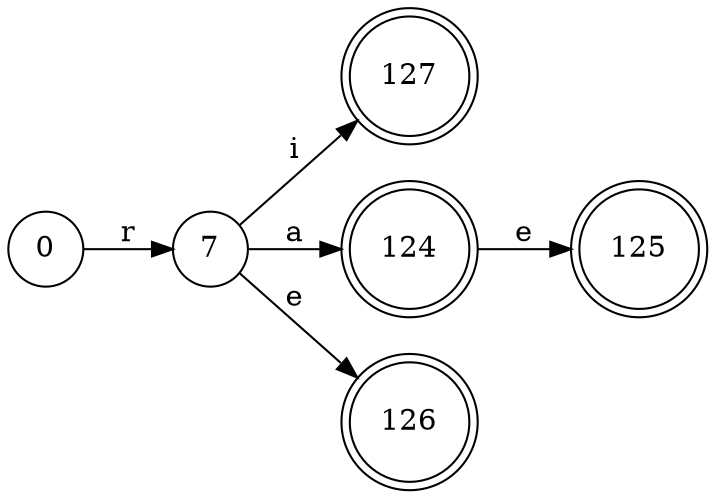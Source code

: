 digraph{
	rankdir = LR;
	127, 124, 125, 126 [shape=doublecircle]
	node [shape=circle]
	0 -> 7 [label="r"]
	7 -> 127 [label="i"]
	124 -> 125 [label="e"]
	7 -> 126 [label="e"]
	7 -> 124 [label="a"]
}
